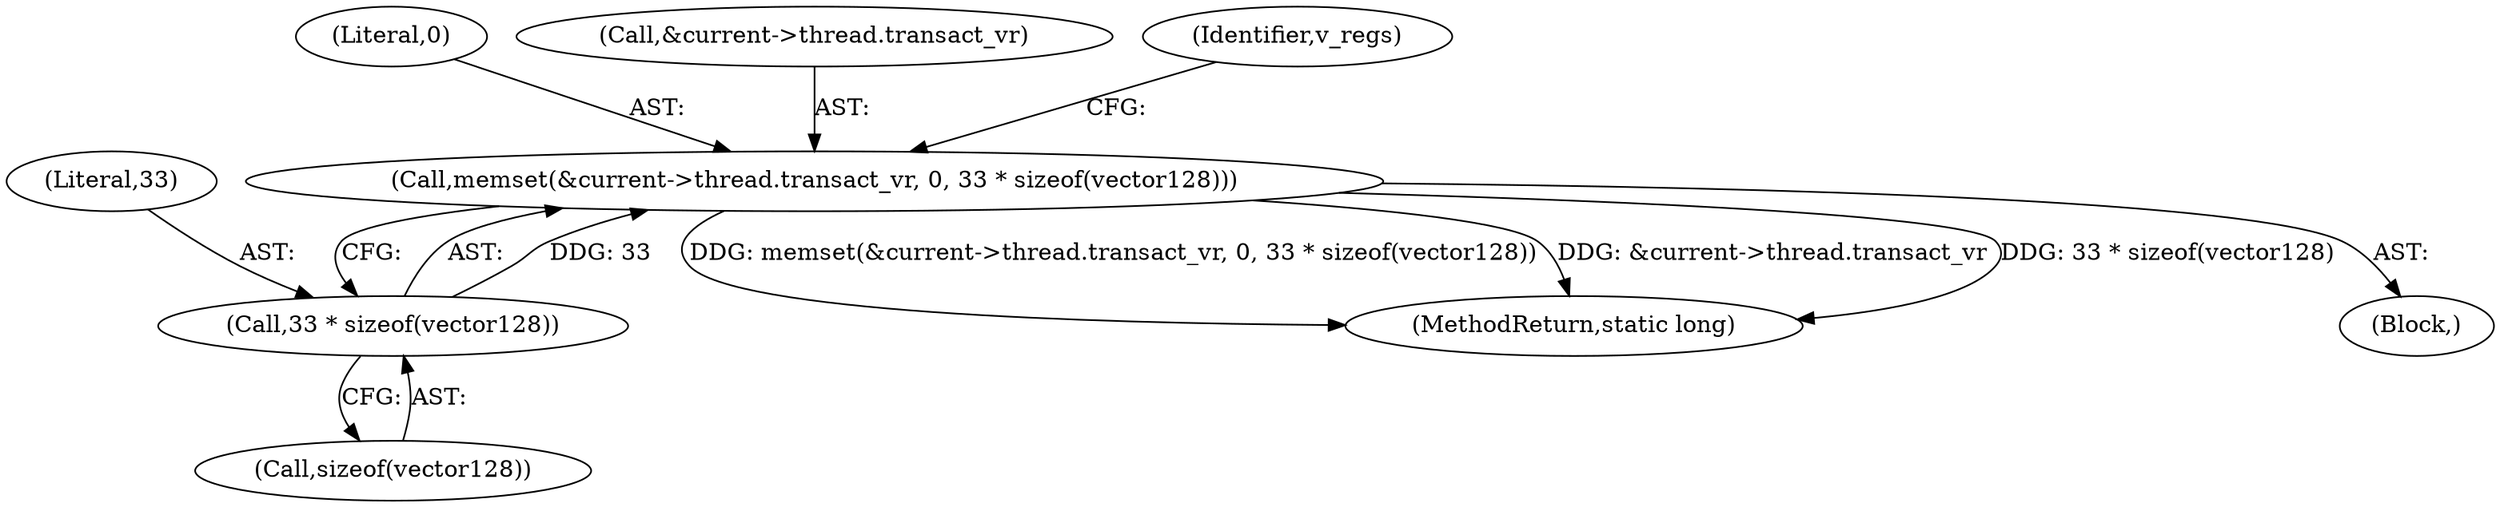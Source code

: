 digraph "0_linux_d2b9d2a5ad5ef04ff978c9923d19730cb05efd55_0@API" {
"1000513" [label="(Call,memset(&current->thread.transact_vr, 0, 33 * sizeof(vector128)))"];
"1000521" [label="(Call,33 * sizeof(vector128))"];
"1000523" [label="(Call,sizeof(vector128))"];
"1000520" [label="(Literal,0)"];
"1000514" [label="(Call,&current->thread.transact_vr)"];
"1000521" [label="(Call,33 * sizeof(vector128))"];
"1000719" [label="(MethodReturn,static long)"];
"1000500" [label="(Block,)"];
"1000522" [label="(Literal,33)"];
"1000513" [label="(Call,memset(&current->thread.transact_vr, 0, 33 * sizeof(vector128)))"];
"1000528" [label="(Identifier,v_regs)"];
"1000513" -> "1000500"  [label="AST: "];
"1000513" -> "1000521"  [label="CFG: "];
"1000514" -> "1000513"  [label="AST: "];
"1000520" -> "1000513"  [label="AST: "];
"1000521" -> "1000513"  [label="AST: "];
"1000528" -> "1000513"  [label="CFG: "];
"1000513" -> "1000719"  [label="DDG: memset(&current->thread.transact_vr, 0, 33 * sizeof(vector128))"];
"1000513" -> "1000719"  [label="DDG: &current->thread.transact_vr"];
"1000513" -> "1000719"  [label="DDG: 33 * sizeof(vector128)"];
"1000521" -> "1000513"  [label="DDG: 33"];
"1000521" -> "1000523"  [label="CFG: "];
"1000522" -> "1000521"  [label="AST: "];
"1000523" -> "1000521"  [label="AST: "];
}

